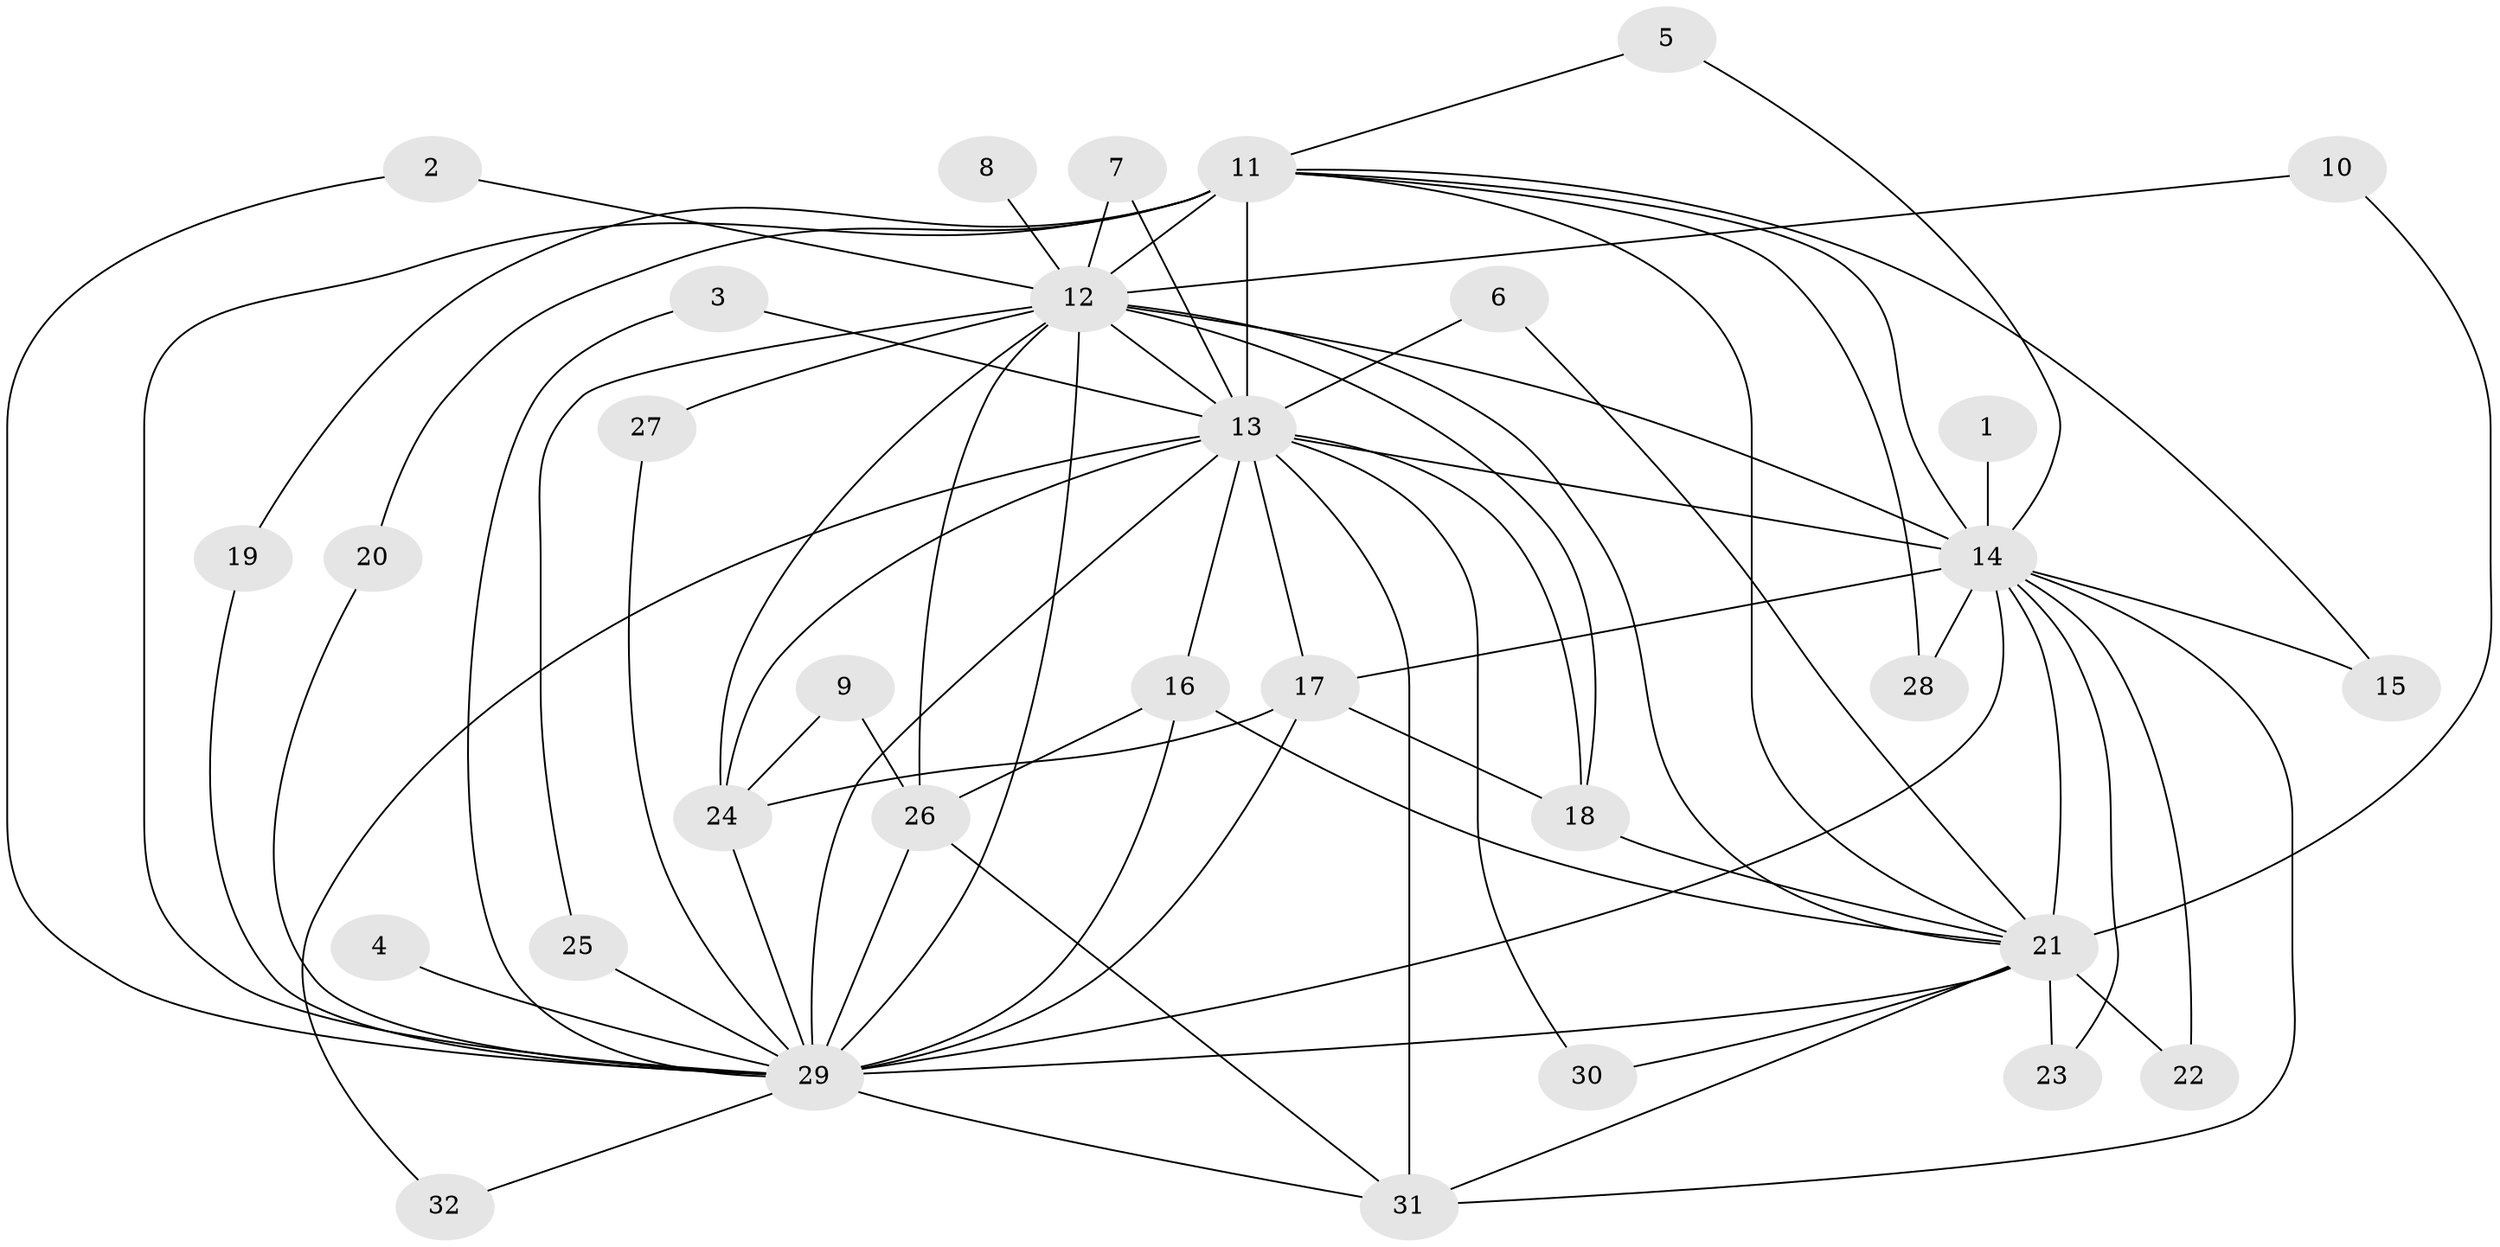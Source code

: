 // original degree distribution, {15: 0.03225806451612903, 11: 0.016129032258064516, 19: 0.03225806451612903, 16: 0.016129032258064516, 17: 0.03225806451612903, 12: 0.016129032258064516, 20: 0.016129032258064516, 2: 0.5483870967741935, 9: 0.016129032258064516, 6: 0.016129032258064516, 5: 0.03225806451612903, 4: 0.03225806451612903, 3: 0.1935483870967742}
// Generated by graph-tools (version 1.1) at 2025/49/03/09/25 03:49:28]
// undirected, 32 vertices, 73 edges
graph export_dot {
graph [start="1"]
  node [color=gray90,style=filled];
  1;
  2;
  3;
  4;
  5;
  6;
  7;
  8;
  9;
  10;
  11;
  12;
  13;
  14;
  15;
  16;
  17;
  18;
  19;
  20;
  21;
  22;
  23;
  24;
  25;
  26;
  27;
  28;
  29;
  30;
  31;
  32;
  1 -- 14 [weight=2.0];
  2 -- 12 [weight=1.0];
  2 -- 29 [weight=1.0];
  3 -- 13 [weight=1.0];
  3 -- 29 [weight=1.0];
  4 -- 29 [weight=2.0];
  5 -- 11 [weight=1.0];
  5 -- 14 [weight=1.0];
  6 -- 13 [weight=1.0];
  6 -- 21 [weight=1.0];
  7 -- 12 [weight=1.0];
  7 -- 13 [weight=1.0];
  8 -- 12 [weight=1.0];
  9 -- 24 [weight=1.0];
  9 -- 26 [weight=1.0];
  10 -- 12 [weight=1.0];
  10 -- 21 [weight=1.0];
  11 -- 12 [weight=4.0];
  11 -- 13 [weight=4.0];
  11 -- 14 [weight=4.0];
  11 -- 15 [weight=1.0];
  11 -- 19 [weight=1.0];
  11 -- 20 [weight=1.0];
  11 -- 21 [weight=2.0];
  11 -- 28 [weight=1.0];
  11 -- 29 [weight=5.0];
  12 -- 13 [weight=4.0];
  12 -- 14 [weight=4.0];
  12 -- 18 [weight=1.0];
  12 -- 21 [weight=1.0];
  12 -- 24 [weight=1.0];
  12 -- 25 [weight=1.0];
  12 -- 26 [weight=2.0];
  12 -- 27 [weight=1.0];
  12 -- 29 [weight=5.0];
  13 -- 14 [weight=4.0];
  13 -- 16 [weight=1.0];
  13 -- 17 [weight=2.0];
  13 -- 18 [weight=1.0];
  13 -- 24 [weight=1.0];
  13 -- 29 [weight=4.0];
  13 -- 30 [weight=1.0];
  13 -- 31 [weight=1.0];
  13 -- 32 [weight=1.0];
  14 -- 15 [weight=1.0];
  14 -- 17 [weight=1.0];
  14 -- 21 [weight=1.0];
  14 -- 22 [weight=1.0];
  14 -- 23 [weight=1.0];
  14 -- 28 [weight=1.0];
  14 -- 29 [weight=4.0];
  14 -- 31 [weight=1.0];
  16 -- 21 [weight=1.0];
  16 -- 26 [weight=1.0];
  16 -- 29 [weight=1.0];
  17 -- 18 [weight=1.0];
  17 -- 24 [weight=1.0];
  17 -- 29 [weight=2.0];
  18 -- 21 [weight=1.0];
  19 -- 29 [weight=1.0];
  20 -- 29 [weight=1.0];
  21 -- 22 [weight=1.0];
  21 -- 23 [weight=1.0];
  21 -- 29 [weight=2.0];
  21 -- 30 [weight=1.0];
  21 -- 31 [weight=1.0];
  24 -- 29 [weight=1.0];
  25 -- 29 [weight=1.0];
  26 -- 29 [weight=1.0];
  26 -- 31 [weight=1.0];
  27 -- 29 [weight=1.0];
  29 -- 31 [weight=1.0];
  29 -- 32 [weight=1.0];
}
